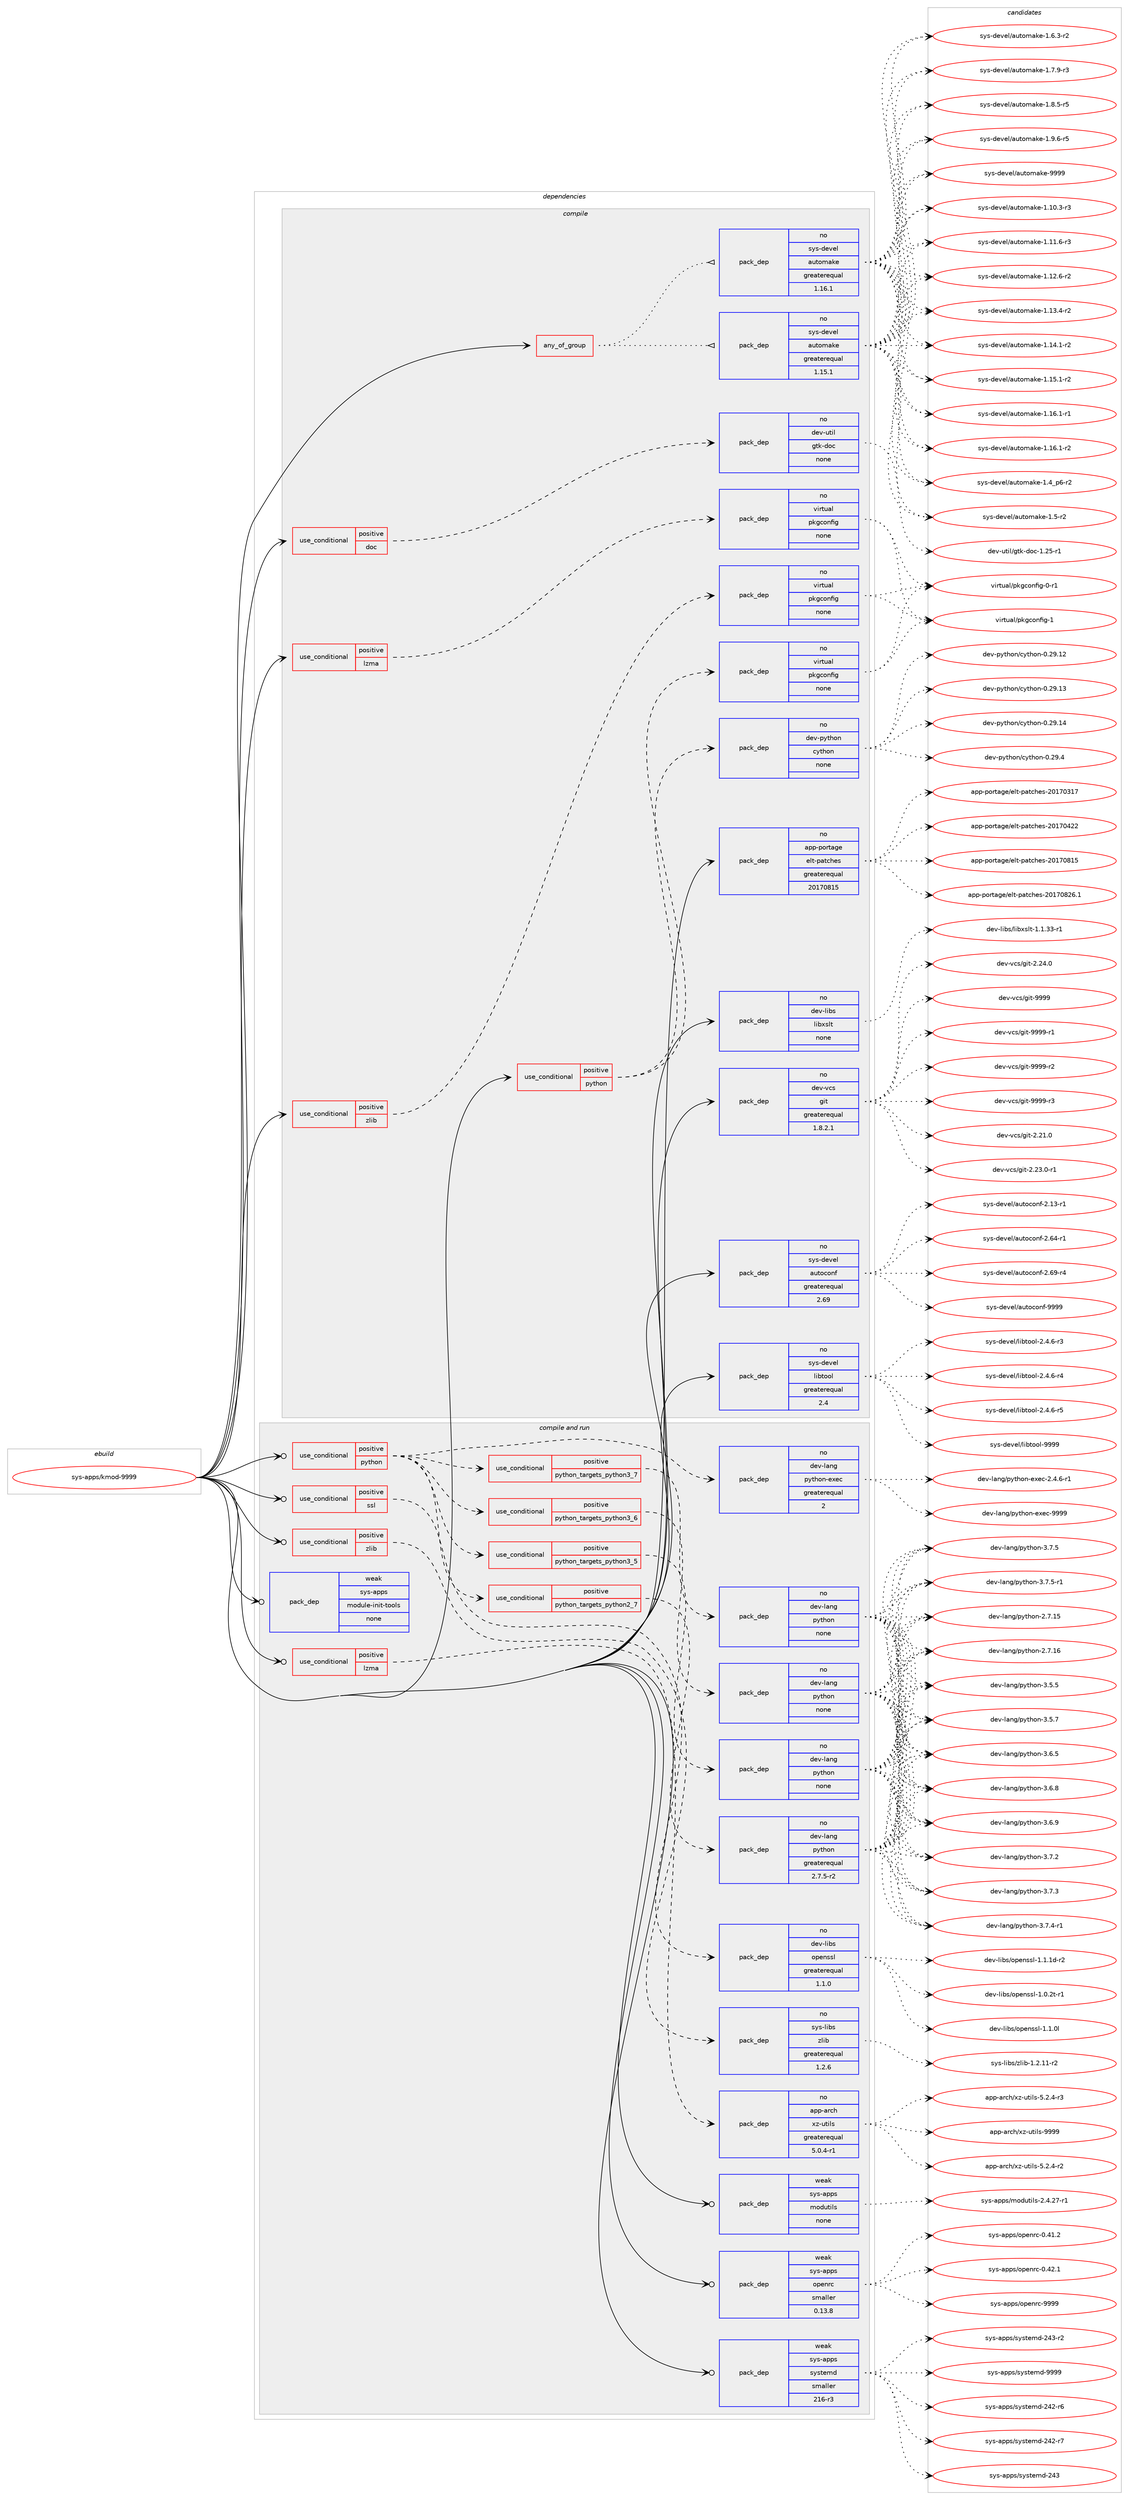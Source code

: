 digraph prolog {

# *************
# Graph options
# *************

newrank=true;
concentrate=true;
compound=true;
graph [rankdir=LR,fontname=Helvetica,fontsize=10,ranksep=1.5];#, ranksep=2.5, nodesep=0.2];
edge  [arrowhead=vee];
node  [fontname=Helvetica,fontsize=10];

# **********
# The ebuild
# **********

subgraph cluster_leftcol {
color=gray;
rank=same;
label=<<i>ebuild</i>>;
id [label="sys-apps/kmod-9999", color=red, width=4, href="../sys-apps/kmod-9999.svg"];
}

# ****************
# The dependencies
# ****************

subgraph cluster_midcol {
color=gray;
label=<<i>dependencies</i>>;
subgraph cluster_compile {
fillcolor="#eeeeee";
style=filled;
label=<<i>compile</i>>;
subgraph any14831 {
dependency875955 [label=<<TABLE BORDER="0" CELLBORDER="1" CELLSPACING="0" CELLPADDING="4"><TR><TD CELLPADDING="10">any_of_group</TD></TR></TABLE>>, shape=none, color=red];subgraph pack649633 {
dependency875956 [label=<<TABLE BORDER="0" CELLBORDER="1" CELLSPACING="0" CELLPADDING="4" WIDTH="220"><TR><TD ROWSPAN="6" CELLPADDING="30">pack_dep</TD></TR><TR><TD WIDTH="110">no</TD></TR><TR><TD>sys-devel</TD></TR><TR><TD>automake</TD></TR><TR><TD>greaterequal</TD></TR><TR><TD>1.16.1</TD></TR></TABLE>>, shape=none, color=blue];
}
dependency875955:e -> dependency875956:w [weight=20,style="dotted",arrowhead="oinv"];
subgraph pack649634 {
dependency875957 [label=<<TABLE BORDER="0" CELLBORDER="1" CELLSPACING="0" CELLPADDING="4" WIDTH="220"><TR><TD ROWSPAN="6" CELLPADDING="30">pack_dep</TD></TR><TR><TD WIDTH="110">no</TD></TR><TR><TD>sys-devel</TD></TR><TR><TD>automake</TD></TR><TR><TD>greaterequal</TD></TR><TR><TD>1.15.1</TD></TR></TABLE>>, shape=none, color=blue];
}
dependency875955:e -> dependency875957:w [weight=20,style="dotted",arrowhead="oinv"];
}
id:e -> dependency875955:w [weight=20,style="solid",arrowhead="vee"];
subgraph cond210968 {
dependency875958 [label=<<TABLE BORDER="0" CELLBORDER="1" CELLSPACING="0" CELLPADDING="4"><TR><TD ROWSPAN="3" CELLPADDING="10">use_conditional</TD></TR><TR><TD>positive</TD></TR><TR><TD>doc</TD></TR></TABLE>>, shape=none, color=red];
subgraph pack649635 {
dependency875959 [label=<<TABLE BORDER="0" CELLBORDER="1" CELLSPACING="0" CELLPADDING="4" WIDTH="220"><TR><TD ROWSPAN="6" CELLPADDING="30">pack_dep</TD></TR><TR><TD WIDTH="110">no</TD></TR><TR><TD>dev-util</TD></TR><TR><TD>gtk-doc</TD></TR><TR><TD>none</TD></TR><TR><TD></TD></TR></TABLE>>, shape=none, color=blue];
}
dependency875958:e -> dependency875959:w [weight=20,style="dashed",arrowhead="vee"];
}
id:e -> dependency875958:w [weight=20,style="solid",arrowhead="vee"];
subgraph cond210969 {
dependency875960 [label=<<TABLE BORDER="0" CELLBORDER="1" CELLSPACING="0" CELLPADDING="4"><TR><TD ROWSPAN="3" CELLPADDING="10">use_conditional</TD></TR><TR><TD>positive</TD></TR><TR><TD>lzma</TD></TR></TABLE>>, shape=none, color=red];
subgraph pack649636 {
dependency875961 [label=<<TABLE BORDER="0" CELLBORDER="1" CELLSPACING="0" CELLPADDING="4" WIDTH="220"><TR><TD ROWSPAN="6" CELLPADDING="30">pack_dep</TD></TR><TR><TD WIDTH="110">no</TD></TR><TR><TD>virtual</TD></TR><TR><TD>pkgconfig</TD></TR><TR><TD>none</TD></TR><TR><TD></TD></TR></TABLE>>, shape=none, color=blue];
}
dependency875960:e -> dependency875961:w [weight=20,style="dashed",arrowhead="vee"];
}
id:e -> dependency875960:w [weight=20,style="solid",arrowhead="vee"];
subgraph cond210970 {
dependency875962 [label=<<TABLE BORDER="0" CELLBORDER="1" CELLSPACING="0" CELLPADDING="4"><TR><TD ROWSPAN="3" CELLPADDING="10">use_conditional</TD></TR><TR><TD>positive</TD></TR><TR><TD>python</TD></TR></TABLE>>, shape=none, color=red];
subgraph pack649637 {
dependency875963 [label=<<TABLE BORDER="0" CELLBORDER="1" CELLSPACING="0" CELLPADDING="4" WIDTH="220"><TR><TD ROWSPAN="6" CELLPADDING="30">pack_dep</TD></TR><TR><TD WIDTH="110">no</TD></TR><TR><TD>dev-python</TD></TR><TR><TD>cython</TD></TR><TR><TD>none</TD></TR><TR><TD></TD></TR></TABLE>>, shape=none, color=blue];
}
dependency875962:e -> dependency875963:w [weight=20,style="dashed",arrowhead="vee"];
subgraph pack649638 {
dependency875964 [label=<<TABLE BORDER="0" CELLBORDER="1" CELLSPACING="0" CELLPADDING="4" WIDTH="220"><TR><TD ROWSPAN="6" CELLPADDING="30">pack_dep</TD></TR><TR><TD WIDTH="110">no</TD></TR><TR><TD>virtual</TD></TR><TR><TD>pkgconfig</TD></TR><TR><TD>none</TD></TR><TR><TD></TD></TR></TABLE>>, shape=none, color=blue];
}
dependency875962:e -> dependency875964:w [weight=20,style="dashed",arrowhead="vee"];
}
id:e -> dependency875962:w [weight=20,style="solid",arrowhead="vee"];
subgraph cond210971 {
dependency875965 [label=<<TABLE BORDER="0" CELLBORDER="1" CELLSPACING="0" CELLPADDING="4"><TR><TD ROWSPAN="3" CELLPADDING="10">use_conditional</TD></TR><TR><TD>positive</TD></TR><TR><TD>zlib</TD></TR></TABLE>>, shape=none, color=red];
subgraph pack649639 {
dependency875966 [label=<<TABLE BORDER="0" CELLBORDER="1" CELLSPACING="0" CELLPADDING="4" WIDTH="220"><TR><TD ROWSPAN="6" CELLPADDING="30">pack_dep</TD></TR><TR><TD WIDTH="110">no</TD></TR><TR><TD>virtual</TD></TR><TR><TD>pkgconfig</TD></TR><TR><TD>none</TD></TR><TR><TD></TD></TR></TABLE>>, shape=none, color=blue];
}
dependency875965:e -> dependency875966:w [weight=20,style="dashed",arrowhead="vee"];
}
id:e -> dependency875965:w [weight=20,style="solid",arrowhead="vee"];
subgraph pack649640 {
dependency875967 [label=<<TABLE BORDER="0" CELLBORDER="1" CELLSPACING="0" CELLPADDING="4" WIDTH="220"><TR><TD ROWSPAN="6" CELLPADDING="30">pack_dep</TD></TR><TR><TD WIDTH="110">no</TD></TR><TR><TD>app-portage</TD></TR><TR><TD>elt-patches</TD></TR><TR><TD>greaterequal</TD></TR><TR><TD>20170815</TD></TR></TABLE>>, shape=none, color=blue];
}
id:e -> dependency875967:w [weight=20,style="solid",arrowhead="vee"];
subgraph pack649641 {
dependency875968 [label=<<TABLE BORDER="0" CELLBORDER="1" CELLSPACING="0" CELLPADDING="4" WIDTH="220"><TR><TD ROWSPAN="6" CELLPADDING="30">pack_dep</TD></TR><TR><TD WIDTH="110">no</TD></TR><TR><TD>dev-libs</TD></TR><TR><TD>libxslt</TD></TR><TR><TD>none</TD></TR><TR><TD></TD></TR></TABLE>>, shape=none, color=blue];
}
id:e -> dependency875968:w [weight=20,style="solid",arrowhead="vee"];
subgraph pack649642 {
dependency875969 [label=<<TABLE BORDER="0" CELLBORDER="1" CELLSPACING="0" CELLPADDING="4" WIDTH="220"><TR><TD ROWSPAN="6" CELLPADDING="30">pack_dep</TD></TR><TR><TD WIDTH="110">no</TD></TR><TR><TD>dev-vcs</TD></TR><TR><TD>git</TD></TR><TR><TD>greaterequal</TD></TR><TR><TD>1.8.2.1</TD></TR></TABLE>>, shape=none, color=blue];
}
id:e -> dependency875969:w [weight=20,style="solid",arrowhead="vee"];
subgraph pack649643 {
dependency875970 [label=<<TABLE BORDER="0" CELLBORDER="1" CELLSPACING="0" CELLPADDING="4" WIDTH="220"><TR><TD ROWSPAN="6" CELLPADDING="30">pack_dep</TD></TR><TR><TD WIDTH="110">no</TD></TR><TR><TD>sys-devel</TD></TR><TR><TD>autoconf</TD></TR><TR><TD>greaterequal</TD></TR><TR><TD>2.69</TD></TR></TABLE>>, shape=none, color=blue];
}
id:e -> dependency875970:w [weight=20,style="solid",arrowhead="vee"];
subgraph pack649644 {
dependency875971 [label=<<TABLE BORDER="0" CELLBORDER="1" CELLSPACING="0" CELLPADDING="4" WIDTH="220"><TR><TD ROWSPAN="6" CELLPADDING="30">pack_dep</TD></TR><TR><TD WIDTH="110">no</TD></TR><TR><TD>sys-devel</TD></TR><TR><TD>libtool</TD></TR><TR><TD>greaterequal</TD></TR><TR><TD>2.4</TD></TR></TABLE>>, shape=none, color=blue];
}
id:e -> dependency875971:w [weight=20,style="solid",arrowhead="vee"];
}
subgraph cluster_compileandrun {
fillcolor="#eeeeee";
style=filled;
label=<<i>compile and run</i>>;
subgraph cond210972 {
dependency875972 [label=<<TABLE BORDER="0" CELLBORDER="1" CELLSPACING="0" CELLPADDING="4"><TR><TD ROWSPAN="3" CELLPADDING="10">use_conditional</TD></TR><TR><TD>positive</TD></TR><TR><TD>lzma</TD></TR></TABLE>>, shape=none, color=red];
subgraph pack649645 {
dependency875973 [label=<<TABLE BORDER="0" CELLBORDER="1" CELLSPACING="0" CELLPADDING="4" WIDTH="220"><TR><TD ROWSPAN="6" CELLPADDING="30">pack_dep</TD></TR><TR><TD WIDTH="110">no</TD></TR><TR><TD>app-arch</TD></TR><TR><TD>xz-utils</TD></TR><TR><TD>greaterequal</TD></TR><TR><TD>5.0.4-r1</TD></TR></TABLE>>, shape=none, color=blue];
}
dependency875972:e -> dependency875973:w [weight=20,style="dashed",arrowhead="vee"];
}
id:e -> dependency875972:w [weight=20,style="solid",arrowhead="odotvee"];
subgraph cond210973 {
dependency875974 [label=<<TABLE BORDER="0" CELLBORDER="1" CELLSPACING="0" CELLPADDING="4"><TR><TD ROWSPAN="3" CELLPADDING="10">use_conditional</TD></TR><TR><TD>positive</TD></TR><TR><TD>python</TD></TR></TABLE>>, shape=none, color=red];
subgraph cond210974 {
dependency875975 [label=<<TABLE BORDER="0" CELLBORDER="1" CELLSPACING="0" CELLPADDING="4"><TR><TD ROWSPAN="3" CELLPADDING="10">use_conditional</TD></TR><TR><TD>positive</TD></TR><TR><TD>python_targets_python2_7</TD></TR></TABLE>>, shape=none, color=red];
subgraph pack649646 {
dependency875976 [label=<<TABLE BORDER="0" CELLBORDER="1" CELLSPACING="0" CELLPADDING="4" WIDTH="220"><TR><TD ROWSPAN="6" CELLPADDING="30">pack_dep</TD></TR><TR><TD WIDTH="110">no</TD></TR><TR><TD>dev-lang</TD></TR><TR><TD>python</TD></TR><TR><TD>greaterequal</TD></TR><TR><TD>2.7.5-r2</TD></TR></TABLE>>, shape=none, color=blue];
}
dependency875975:e -> dependency875976:w [weight=20,style="dashed",arrowhead="vee"];
}
dependency875974:e -> dependency875975:w [weight=20,style="dashed",arrowhead="vee"];
subgraph cond210975 {
dependency875977 [label=<<TABLE BORDER="0" CELLBORDER="1" CELLSPACING="0" CELLPADDING="4"><TR><TD ROWSPAN="3" CELLPADDING="10">use_conditional</TD></TR><TR><TD>positive</TD></TR><TR><TD>python_targets_python3_5</TD></TR></TABLE>>, shape=none, color=red];
subgraph pack649647 {
dependency875978 [label=<<TABLE BORDER="0" CELLBORDER="1" CELLSPACING="0" CELLPADDING="4" WIDTH="220"><TR><TD ROWSPAN="6" CELLPADDING="30">pack_dep</TD></TR><TR><TD WIDTH="110">no</TD></TR><TR><TD>dev-lang</TD></TR><TR><TD>python</TD></TR><TR><TD>none</TD></TR><TR><TD></TD></TR></TABLE>>, shape=none, color=blue];
}
dependency875977:e -> dependency875978:w [weight=20,style="dashed",arrowhead="vee"];
}
dependency875974:e -> dependency875977:w [weight=20,style="dashed",arrowhead="vee"];
subgraph cond210976 {
dependency875979 [label=<<TABLE BORDER="0" CELLBORDER="1" CELLSPACING="0" CELLPADDING="4"><TR><TD ROWSPAN="3" CELLPADDING="10">use_conditional</TD></TR><TR><TD>positive</TD></TR><TR><TD>python_targets_python3_6</TD></TR></TABLE>>, shape=none, color=red];
subgraph pack649648 {
dependency875980 [label=<<TABLE BORDER="0" CELLBORDER="1" CELLSPACING="0" CELLPADDING="4" WIDTH="220"><TR><TD ROWSPAN="6" CELLPADDING="30">pack_dep</TD></TR><TR><TD WIDTH="110">no</TD></TR><TR><TD>dev-lang</TD></TR><TR><TD>python</TD></TR><TR><TD>none</TD></TR><TR><TD></TD></TR></TABLE>>, shape=none, color=blue];
}
dependency875979:e -> dependency875980:w [weight=20,style="dashed",arrowhead="vee"];
}
dependency875974:e -> dependency875979:w [weight=20,style="dashed",arrowhead="vee"];
subgraph cond210977 {
dependency875981 [label=<<TABLE BORDER="0" CELLBORDER="1" CELLSPACING="0" CELLPADDING="4"><TR><TD ROWSPAN="3" CELLPADDING="10">use_conditional</TD></TR><TR><TD>positive</TD></TR><TR><TD>python_targets_python3_7</TD></TR></TABLE>>, shape=none, color=red];
subgraph pack649649 {
dependency875982 [label=<<TABLE BORDER="0" CELLBORDER="1" CELLSPACING="0" CELLPADDING="4" WIDTH="220"><TR><TD ROWSPAN="6" CELLPADDING="30">pack_dep</TD></TR><TR><TD WIDTH="110">no</TD></TR><TR><TD>dev-lang</TD></TR><TR><TD>python</TD></TR><TR><TD>none</TD></TR><TR><TD></TD></TR></TABLE>>, shape=none, color=blue];
}
dependency875981:e -> dependency875982:w [weight=20,style="dashed",arrowhead="vee"];
}
dependency875974:e -> dependency875981:w [weight=20,style="dashed",arrowhead="vee"];
subgraph pack649650 {
dependency875983 [label=<<TABLE BORDER="0" CELLBORDER="1" CELLSPACING="0" CELLPADDING="4" WIDTH="220"><TR><TD ROWSPAN="6" CELLPADDING="30">pack_dep</TD></TR><TR><TD WIDTH="110">no</TD></TR><TR><TD>dev-lang</TD></TR><TR><TD>python-exec</TD></TR><TR><TD>greaterequal</TD></TR><TR><TD>2</TD></TR></TABLE>>, shape=none, color=blue];
}
dependency875974:e -> dependency875983:w [weight=20,style="dashed",arrowhead="vee"];
}
id:e -> dependency875974:w [weight=20,style="solid",arrowhead="odotvee"];
subgraph cond210978 {
dependency875984 [label=<<TABLE BORDER="0" CELLBORDER="1" CELLSPACING="0" CELLPADDING="4"><TR><TD ROWSPAN="3" CELLPADDING="10">use_conditional</TD></TR><TR><TD>positive</TD></TR><TR><TD>ssl</TD></TR></TABLE>>, shape=none, color=red];
subgraph pack649651 {
dependency875985 [label=<<TABLE BORDER="0" CELLBORDER="1" CELLSPACING="0" CELLPADDING="4" WIDTH="220"><TR><TD ROWSPAN="6" CELLPADDING="30">pack_dep</TD></TR><TR><TD WIDTH="110">no</TD></TR><TR><TD>dev-libs</TD></TR><TR><TD>openssl</TD></TR><TR><TD>greaterequal</TD></TR><TR><TD>1.1.0</TD></TR></TABLE>>, shape=none, color=blue];
}
dependency875984:e -> dependency875985:w [weight=20,style="dashed",arrowhead="vee"];
}
id:e -> dependency875984:w [weight=20,style="solid",arrowhead="odotvee"];
subgraph cond210979 {
dependency875986 [label=<<TABLE BORDER="0" CELLBORDER="1" CELLSPACING="0" CELLPADDING="4"><TR><TD ROWSPAN="3" CELLPADDING="10">use_conditional</TD></TR><TR><TD>positive</TD></TR><TR><TD>zlib</TD></TR></TABLE>>, shape=none, color=red];
subgraph pack649652 {
dependency875987 [label=<<TABLE BORDER="0" CELLBORDER="1" CELLSPACING="0" CELLPADDING="4" WIDTH="220"><TR><TD ROWSPAN="6" CELLPADDING="30">pack_dep</TD></TR><TR><TD WIDTH="110">no</TD></TR><TR><TD>sys-libs</TD></TR><TR><TD>zlib</TD></TR><TR><TD>greaterequal</TD></TR><TR><TD>1.2.6</TD></TR></TABLE>>, shape=none, color=blue];
}
dependency875986:e -> dependency875987:w [weight=20,style="dashed",arrowhead="vee"];
}
id:e -> dependency875986:w [weight=20,style="solid",arrowhead="odotvee"];
subgraph pack649653 {
dependency875988 [label=<<TABLE BORDER="0" CELLBORDER="1" CELLSPACING="0" CELLPADDING="4" WIDTH="220"><TR><TD ROWSPAN="6" CELLPADDING="30">pack_dep</TD></TR><TR><TD WIDTH="110">weak</TD></TR><TR><TD>sys-apps</TD></TR><TR><TD>module-init-tools</TD></TR><TR><TD>none</TD></TR><TR><TD></TD></TR></TABLE>>, shape=none, color=blue];
}
id:e -> dependency875988:w [weight=20,style="solid",arrowhead="odotvee"];
subgraph pack649654 {
dependency875989 [label=<<TABLE BORDER="0" CELLBORDER="1" CELLSPACING="0" CELLPADDING="4" WIDTH="220"><TR><TD ROWSPAN="6" CELLPADDING="30">pack_dep</TD></TR><TR><TD WIDTH="110">weak</TD></TR><TR><TD>sys-apps</TD></TR><TR><TD>modutils</TD></TR><TR><TD>none</TD></TR><TR><TD></TD></TR></TABLE>>, shape=none, color=blue];
}
id:e -> dependency875989:w [weight=20,style="solid",arrowhead="odotvee"];
subgraph pack649655 {
dependency875990 [label=<<TABLE BORDER="0" CELLBORDER="1" CELLSPACING="0" CELLPADDING="4" WIDTH="220"><TR><TD ROWSPAN="6" CELLPADDING="30">pack_dep</TD></TR><TR><TD WIDTH="110">weak</TD></TR><TR><TD>sys-apps</TD></TR><TR><TD>openrc</TD></TR><TR><TD>smaller</TD></TR><TR><TD>0.13.8</TD></TR></TABLE>>, shape=none, color=blue];
}
id:e -> dependency875990:w [weight=20,style="solid",arrowhead="odotvee"];
subgraph pack649656 {
dependency875991 [label=<<TABLE BORDER="0" CELLBORDER="1" CELLSPACING="0" CELLPADDING="4" WIDTH="220"><TR><TD ROWSPAN="6" CELLPADDING="30">pack_dep</TD></TR><TR><TD WIDTH="110">weak</TD></TR><TR><TD>sys-apps</TD></TR><TR><TD>systemd</TD></TR><TR><TD>smaller</TD></TR><TR><TD>216-r3</TD></TR></TABLE>>, shape=none, color=blue];
}
id:e -> dependency875991:w [weight=20,style="solid",arrowhead="odotvee"];
}
subgraph cluster_run {
fillcolor="#eeeeee";
style=filled;
label=<<i>run</i>>;
}
}

# **************
# The candidates
# **************

subgraph cluster_choices {
rank=same;
color=gray;
label=<<i>candidates</i>>;

subgraph choice649633 {
color=black;
nodesep=1;
choice11512111545100101118101108479711711611110997107101454946494846514511451 [label="sys-devel/automake-1.10.3-r3", color=red, width=4,href="../sys-devel/automake-1.10.3-r3.svg"];
choice11512111545100101118101108479711711611110997107101454946494946544511451 [label="sys-devel/automake-1.11.6-r3", color=red, width=4,href="../sys-devel/automake-1.11.6-r3.svg"];
choice11512111545100101118101108479711711611110997107101454946495046544511450 [label="sys-devel/automake-1.12.6-r2", color=red, width=4,href="../sys-devel/automake-1.12.6-r2.svg"];
choice11512111545100101118101108479711711611110997107101454946495146524511450 [label="sys-devel/automake-1.13.4-r2", color=red, width=4,href="../sys-devel/automake-1.13.4-r2.svg"];
choice11512111545100101118101108479711711611110997107101454946495246494511450 [label="sys-devel/automake-1.14.1-r2", color=red, width=4,href="../sys-devel/automake-1.14.1-r2.svg"];
choice11512111545100101118101108479711711611110997107101454946495346494511450 [label="sys-devel/automake-1.15.1-r2", color=red, width=4,href="../sys-devel/automake-1.15.1-r2.svg"];
choice11512111545100101118101108479711711611110997107101454946495446494511449 [label="sys-devel/automake-1.16.1-r1", color=red, width=4,href="../sys-devel/automake-1.16.1-r1.svg"];
choice11512111545100101118101108479711711611110997107101454946495446494511450 [label="sys-devel/automake-1.16.1-r2", color=red, width=4,href="../sys-devel/automake-1.16.1-r2.svg"];
choice115121115451001011181011084797117116111109971071014549465295112544511450 [label="sys-devel/automake-1.4_p6-r2", color=red, width=4,href="../sys-devel/automake-1.4_p6-r2.svg"];
choice11512111545100101118101108479711711611110997107101454946534511450 [label="sys-devel/automake-1.5-r2", color=red, width=4,href="../sys-devel/automake-1.5-r2.svg"];
choice115121115451001011181011084797117116111109971071014549465446514511450 [label="sys-devel/automake-1.6.3-r2", color=red, width=4,href="../sys-devel/automake-1.6.3-r2.svg"];
choice115121115451001011181011084797117116111109971071014549465546574511451 [label="sys-devel/automake-1.7.9-r3", color=red, width=4,href="../sys-devel/automake-1.7.9-r3.svg"];
choice115121115451001011181011084797117116111109971071014549465646534511453 [label="sys-devel/automake-1.8.5-r5", color=red, width=4,href="../sys-devel/automake-1.8.5-r5.svg"];
choice115121115451001011181011084797117116111109971071014549465746544511453 [label="sys-devel/automake-1.9.6-r5", color=red, width=4,href="../sys-devel/automake-1.9.6-r5.svg"];
choice115121115451001011181011084797117116111109971071014557575757 [label="sys-devel/automake-9999", color=red, width=4,href="../sys-devel/automake-9999.svg"];
dependency875956:e -> choice11512111545100101118101108479711711611110997107101454946494846514511451:w [style=dotted,weight="100"];
dependency875956:e -> choice11512111545100101118101108479711711611110997107101454946494946544511451:w [style=dotted,weight="100"];
dependency875956:e -> choice11512111545100101118101108479711711611110997107101454946495046544511450:w [style=dotted,weight="100"];
dependency875956:e -> choice11512111545100101118101108479711711611110997107101454946495146524511450:w [style=dotted,weight="100"];
dependency875956:e -> choice11512111545100101118101108479711711611110997107101454946495246494511450:w [style=dotted,weight="100"];
dependency875956:e -> choice11512111545100101118101108479711711611110997107101454946495346494511450:w [style=dotted,weight="100"];
dependency875956:e -> choice11512111545100101118101108479711711611110997107101454946495446494511449:w [style=dotted,weight="100"];
dependency875956:e -> choice11512111545100101118101108479711711611110997107101454946495446494511450:w [style=dotted,weight="100"];
dependency875956:e -> choice115121115451001011181011084797117116111109971071014549465295112544511450:w [style=dotted,weight="100"];
dependency875956:e -> choice11512111545100101118101108479711711611110997107101454946534511450:w [style=dotted,weight="100"];
dependency875956:e -> choice115121115451001011181011084797117116111109971071014549465446514511450:w [style=dotted,weight="100"];
dependency875956:e -> choice115121115451001011181011084797117116111109971071014549465546574511451:w [style=dotted,weight="100"];
dependency875956:e -> choice115121115451001011181011084797117116111109971071014549465646534511453:w [style=dotted,weight="100"];
dependency875956:e -> choice115121115451001011181011084797117116111109971071014549465746544511453:w [style=dotted,weight="100"];
dependency875956:e -> choice115121115451001011181011084797117116111109971071014557575757:w [style=dotted,weight="100"];
}
subgraph choice649634 {
color=black;
nodesep=1;
choice11512111545100101118101108479711711611110997107101454946494846514511451 [label="sys-devel/automake-1.10.3-r3", color=red, width=4,href="../sys-devel/automake-1.10.3-r3.svg"];
choice11512111545100101118101108479711711611110997107101454946494946544511451 [label="sys-devel/automake-1.11.6-r3", color=red, width=4,href="../sys-devel/automake-1.11.6-r3.svg"];
choice11512111545100101118101108479711711611110997107101454946495046544511450 [label="sys-devel/automake-1.12.6-r2", color=red, width=4,href="../sys-devel/automake-1.12.6-r2.svg"];
choice11512111545100101118101108479711711611110997107101454946495146524511450 [label="sys-devel/automake-1.13.4-r2", color=red, width=4,href="../sys-devel/automake-1.13.4-r2.svg"];
choice11512111545100101118101108479711711611110997107101454946495246494511450 [label="sys-devel/automake-1.14.1-r2", color=red, width=4,href="../sys-devel/automake-1.14.1-r2.svg"];
choice11512111545100101118101108479711711611110997107101454946495346494511450 [label="sys-devel/automake-1.15.1-r2", color=red, width=4,href="../sys-devel/automake-1.15.1-r2.svg"];
choice11512111545100101118101108479711711611110997107101454946495446494511449 [label="sys-devel/automake-1.16.1-r1", color=red, width=4,href="../sys-devel/automake-1.16.1-r1.svg"];
choice11512111545100101118101108479711711611110997107101454946495446494511450 [label="sys-devel/automake-1.16.1-r2", color=red, width=4,href="../sys-devel/automake-1.16.1-r2.svg"];
choice115121115451001011181011084797117116111109971071014549465295112544511450 [label="sys-devel/automake-1.4_p6-r2", color=red, width=4,href="../sys-devel/automake-1.4_p6-r2.svg"];
choice11512111545100101118101108479711711611110997107101454946534511450 [label="sys-devel/automake-1.5-r2", color=red, width=4,href="../sys-devel/automake-1.5-r2.svg"];
choice115121115451001011181011084797117116111109971071014549465446514511450 [label="sys-devel/automake-1.6.3-r2", color=red, width=4,href="../sys-devel/automake-1.6.3-r2.svg"];
choice115121115451001011181011084797117116111109971071014549465546574511451 [label="sys-devel/automake-1.7.9-r3", color=red, width=4,href="../sys-devel/automake-1.7.9-r3.svg"];
choice115121115451001011181011084797117116111109971071014549465646534511453 [label="sys-devel/automake-1.8.5-r5", color=red, width=4,href="../sys-devel/automake-1.8.5-r5.svg"];
choice115121115451001011181011084797117116111109971071014549465746544511453 [label="sys-devel/automake-1.9.6-r5", color=red, width=4,href="../sys-devel/automake-1.9.6-r5.svg"];
choice115121115451001011181011084797117116111109971071014557575757 [label="sys-devel/automake-9999", color=red, width=4,href="../sys-devel/automake-9999.svg"];
dependency875957:e -> choice11512111545100101118101108479711711611110997107101454946494846514511451:w [style=dotted,weight="100"];
dependency875957:e -> choice11512111545100101118101108479711711611110997107101454946494946544511451:w [style=dotted,weight="100"];
dependency875957:e -> choice11512111545100101118101108479711711611110997107101454946495046544511450:w [style=dotted,weight="100"];
dependency875957:e -> choice11512111545100101118101108479711711611110997107101454946495146524511450:w [style=dotted,weight="100"];
dependency875957:e -> choice11512111545100101118101108479711711611110997107101454946495246494511450:w [style=dotted,weight="100"];
dependency875957:e -> choice11512111545100101118101108479711711611110997107101454946495346494511450:w [style=dotted,weight="100"];
dependency875957:e -> choice11512111545100101118101108479711711611110997107101454946495446494511449:w [style=dotted,weight="100"];
dependency875957:e -> choice11512111545100101118101108479711711611110997107101454946495446494511450:w [style=dotted,weight="100"];
dependency875957:e -> choice115121115451001011181011084797117116111109971071014549465295112544511450:w [style=dotted,weight="100"];
dependency875957:e -> choice11512111545100101118101108479711711611110997107101454946534511450:w [style=dotted,weight="100"];
dependency875957:e -> choice115121115451001011181011084797117116111109971071014549465446514511450:w [style=dotted,weight="100"];
dependency875957:e -> choice115121115451001011181011084797117116111109971071014549465546574511451:w [style=dotted,weight="100"];
dependency875957:e -> choice115121115451001011181011084797117116111109971071014549465646534511453:w [style=dotted,weight="100"];
dependency875957:e -> choice115121115451001011181011084797117116111109971071014549465746544511453:w [style=dotted,weight="100"];
dependency875957:e -> choice115121115451001011181011084797117116111109971071014557575757:w [style=dotted,weight="100"];
}
subgraph choice649635 {
color=black;
nodesep=1;
choice1001011184511711610510847103116107451001119945494650534511449 [label="dev-util/gtk-doc-1.25-r1", color=red, width=4,href="../dev-util/gtk-doc-1.25-r1.svg"];
dependency875959:e -> choice1001011184511711610510847103116107451001119945494650534511449:w [style=dotted,weight="100"];
}
subgraph choice649636 {
color=black;
nodesep=1;
choice11810511411611797108471121071039911111010210510345484511449 [label="virtual/pkgconfig-0-r1", color=red, width=4,href="../virtual/pkgconfig-0-r1.svg"];
choice1181051141161179710847112107103991111101021051034549 [label="virtual/pkgconfig-1", color=red, width=4,href="../virtual/pkgconfig-1.svg"];
dependency875961:e -> choice11810511411611797108471121071039911111010210510345484511449:w [style=dotted,weight="100"];
dependency875961:e -> choice1181051141161179710847112107103991111101021051034549:w [style=dotted,weight="100"];
}
subgraph choice649637 {
color=black;
nodesep=1;
choice1001011184511212111610411111047991211161041111104548465057464950 [label="dev-python/cython-0.29.12", color=red, width=4,href="../dev-python/cython-0.29.12.svg"];
choice1001011184511212111610411111047991211161041111104548465057464951 [label="dev-python/cython-0.29.13", color=red, width=4,href="../dev-python/cython-0.29.13.svg"];
choice1001011184511212111610411111047991211161041111104548465057464952 [label="dev-python/cython-0.29.14", color=red, width=4,href="../dev-python/cython-0.29.14.svg"];
choice10010111845112121116104111110479912111610411111045484650574652 [label="dev-python/cython-0.29.4", color=red, width=4,href="../dev-python/cython-0.29.4.svg"];
dependency875963:e -> choice1001011184511212111610411111047991211161041111104548465057464950:w [style=dotted,weight="100"];
dependency875963:e -> choice1001011184511212111610411111047991211161041111104548465057464951:w [style=dotted,weight="100"];
dependency875963:e -> choice1001011184511212111610411111047991211161041111104548465057464952:w [style=dotted,weight="100"];
dependency875963:e -> choice10010111845112121116104111110479912111610411111045484650574652:w [style=dotted,weight="100"];
}
subgraph choice649638 {
color=black;
nodesep=1;
choice11810511411611797108471121071039911111010210510345484511449 [label="virtual/pkgconfig-0-r1", color=red, width=4,href="../virtual/pkgconfig-0-r1.svg"];
choice1181051141161179710847112107103991111101021051034549 [label="virtual/pkgconfig-1", color=red, width=4,href="../virtual/pkgconfig-1.svg"];
dependency875964:e -> choice11810511411611797108471121071039911111010210510345484511449:w [style=dotted,weight="100"];
dependency875964:e -> choice1181051141161179710847112107103991111101021051034549:w [style=dotted,weight="100"];
}
subgraph choice649639 {
color=black;
nodesep=1;
choice11810511411611797108471121071039911111010210510345484511449 [label="virtual/pkgconfig-0-r1", color=red, width=4,href="../virtual/pkgconfig-0-r1.svg"];
choice1181051141161179710847112107103991111101021051034549 [label="virtual/pkgconfig-1", color=red, width=4,href="../virtual/pkgconfig-1.svg"];
dependency875966:e -> choice11810511411611797108471121071039911111010210510345484511449:w [style=dotted,weight="100"];
dependency875966:e -> choice1181051141161179710847112107103991111101021051034549:w [style=dotted,weight="100"];
}
subgraph choice649640 {
color=black;
nodesep=1;
choice97112112451121111141169710310147101108116451129711699104101115455048495548514955 [label="app-portage/elt-patches-20170317", color=red, width=4,href="../app-portage/elt-patches-20170317.svg"];
choice97112112451121111141169710310147101108116451129711699104101115455048495548525050 [label="app-portage/elt-patches-20170422", color=red, width=4,href="../app-portage/elt-patches-20170422.svg"];
choice97112112451121111141169710310147101108116451129711699104101115455048495548564953 [label="app-portage/elt-patches-20170815", color=red, width=4,href="../app-portage/elt-patches-20170815.svg"];
choice971121124511211111411697103101471011081164511297116991041011154550484955485650544649 [label="app-portage/elt-patches-20170826.1", color=red, width=4,href="../app-portage/elt-patches-20170826.1.svg"];
dependency875967:e -> choice97112112451121111141169710310147101108116451129711699104101115455048495548514955:w [style=dotted,weight="100"];
dependency875967:e -> choice97112112451121111141169710310147101108116451129711699104101115455048495548525050:w [style=dotted,weight="100"];
dependency875967:e -> choice97112112451121111141169710310147101108116451129711699104101115455048495548564953:w [style=dotted,weight="100"];
dependency875967:e -> choice971121124511211111411697103101471011081164511297116991041011154550484955485650544649:w [style=dotted,weight="100"];
}
subgraph choice649641 {
color=black;
nodesep=1;
choice10010111845108105981154710810598120115108116454946494651514511449 [label="dev-libs/libxslt-1.1.33-r1", color=red, width=4,href="../dev-libs/libxslt-1.1.33-r1.svg"];
dependency875968:e -> choice10010111845108105981154710810598120115108116454946494651514511449:w [style=dotted,weight="100"];
}
subgraph choice649642 {
color=black;
nodesep=1;
choice10010111845118991154710310511645504650494648 [label="dev-vcs/git-2.21.0", color=red, width=4,href="../dev-vcs/git-2.21.0.svg"];
choice100101118451189911547103105116455046505146484511449 [label="dev-vcs/git-2.23.0-r1", color=red, width=4,href="../dev-vcs/git-2.23.0-r1.svg"];
choice10010111845118991154710310511645504650524648 [label="dev-vcs/git-2.24.0", color=red, width=4,href="../dev-vcs/git-2.24.0.svg"];
choice1001011184511899115471031051164557575757 [label="dev-vcs/git-9999", color=red, width=4,href="../dev-vcs/git-9999.svg"];
choice10010111845118991154710310511645575757574511449 [label="dev-vcs/git-9999-r1", color=red, width=4,href="../dev-vcs/git-9999-r1.svg"];
choice10010111845118991154710310511645575757574511450 [label="dev-vcs/git-9999-r2", color=red, width=4,href="../dev-vcs/git-9999-r2.svg"];
choice10010111845118991154710310511645575757574511451 [label="dev-vcs/git-9999-r3", color=red, width=4,href="../dev-vcs/git-9999-r3.svg"];
dependency875969:e -> choice10010111845118991154710310511645504650494648:w [style=dotted,weight="100"];
dependency875969:e -> choice100101118451189911547103105116455046505146484511449:w [style=dotted,weight="100"];
dependency875969:e -> choice10010111845118991154710310511645504650524648:w [style=dotted,weight="100"];
dependency875969:e -> choice1001011184511899115471031051164557575757:w [style=dotted,weight="100"];
dependency875969:e -> choice10010111845118991154710310511645575757574511449:w [style=dotted,weight="100"];
dependency875969:e -> choice10010111845118991154710310511645575757574511450:w [style=dotted,weight="100"];
dependency875969:e -> choice10010111845118991154710310511645575757574511451:w [style=dotted,weight="100"];
}
subgraph choice649643 {
color=black;
nodesep=1;
choice1151211154510010111810110847971171161119911111010245504649514511449 [label="sys-devel/autoconf-2.13-r1", color=red, width=4,href="../sys-devel/autoconf-2.13-r1.svg"];
choice1151211154510010111810110847971171161119911111010245504654524511449 [label="sys-devel/autoconf-2.64-r1", color=red, width=4,href="../sys-devel/autoconf-2.64-r1.svg"];
choice1151211154510010111810110847971171161119911111010245504654574511452 [label="sys-devel/autoconf-2.69-r4", color=red, width=4,href="../sys-devel/autoconf-2.69-r4.svg"];
choice115121115451001011181011084797117116111991111101024557575757 [label="sys-devel/autoconf-9999", color=red, width=4,href="../sys-devel/autoconf-9999.svg"];
dependency875970:e -> choice1151211154510010111810110847971171161119911111010245504649514511449:w [style=dotted,weight="100"];
dependency875970:e -> choice1151211154510010111810110847971171161119911111010245504654524511449:w [style=dotted,weight="100"];
dependency875970:e -> choice1151211154510010111810110847971171161119911111010245504654574511452:w [style=dotted,weight="100"];
dependency875970:e -> choice115121115451001011181011084797117116111991111101024557575757:w [style=dotted,weight="100"];
}
subgraph choice649644 {
color=black;
nodesep=1;
choice1151211154510010111810110847108105981161111111084550465246544511451 [label="sys-devel/libtool-2.4.6-r3", color=red, width=4,href="../sys-devel/libtool-2.4.6-r3.svg"];
choice1151211154510010111810110847108105981161111111084550465246544511452 [label="sys-devel/libtool-2.4.6-r4", color=red, width=4,href="../sys-devel/libtool-2.4.6-r4.svg"];
choice1151211154510010111810110847108105981161111111084550465246544511453 [label="sys-devel/libtool-2.4.6-r5", color=red, width=4,href="../sys-devel/libtool-2.4.6-r5.svg"];
choice1151211154510010111810110847108105981161111111084557575757 [label="sys-devel/libtool-9999", color=red, width=4,href="../sys-devel/libtool-9999.svg"];
dependency875971:e -> choice1151211154510010111810110847108105981161111111084550465246544511451:w [style=dotted,weight="100"];
dependency875971:e -> choice1151211154510010111810110847108105981161111111084550465246544511452:w [style=dotted,weight="100"];
dependency875971:e -> choice1151211154510010111810110847108105981161111111084550465246544511453:w [style=dotted,weight="100"];
dependency875971:e -> choice1151211154510010111810110847108105981161111111084557575757:w [style=dotted,weight="100"];
}
subgraph choice649645 {
color=black;
nodesep=1;
choice9711211245971149910447120122451171161051081154553465046524511450 [label="app-arch/xz-utils-5.2.4-r2", color=red, width=4,href="../app-arch/xz-utils-5.2.4-r2.svg"];
choice9711211245971149910447120122451171161051081154553465046524511451 [label="app-arch/xz-utils-5.2.4-r3", color=red, width=4,href="../app-arch/xz-utils-5.2.4-r3.svg"];
choice9711211245971149910447120122451171161051081154557575757 [label="app-arch/xz-utils-9999", color=red, width=4,href="../app-arch/xz-utils-9999.svg"];
dependency875973:e -> choice9711211245971149910447120122451171161051081154553465046524511450:w [style=dotted,weight="100"];
dependency875973:e -> choice9711211245971149910447120122451171161051081154553465046524511451:w [style=dotted,weight="100"];
dependency875973:e -> choice9711211245971149910447120122451171161051081154557575757:w [style=dotted,weight="100"];
}
subgraph choice649646 {
color=black;
nodesep=1;
choice10010111845108971101034711212111610411111045504655464953 [label="dev-lang/python-2.7.15", color=red, width=4,href="../dev-lang/python-2.7.15.svg"];
choice10010111845108971101034711212111610411111045504655464954 [label="dev-lang/python-2.7.16", color=red, width=4,href="../dev-lang/python-2.7.16.svg"];
choice100101118451089711010347112121116104111110455146534653 [label="dev-lang/python-3.5.5", color=red, width=4,href="../dev-lang/python-3.5.5.svg"];
choice100101118451089711010347112121116104111110455146534655 [label="dev-lang/python-3.5.7", color=red, width=4,href="../dev-lang/python-3.5.7.svg"];
choice100101118451089711010347112121116104111110455146544653 [label="dev-lang/python-3.6.5", color=red, width=4,href="../dev-lang/python-3.6.5.svg"];
choice100101118451089711010347112121116104111110455146544656 [label="dev-lang/python-3.6.8", color=red, width=4,href="../dev-lang/python-3.6.8.svg"];
choice100101118451089711010347112121116104111110455146544657 [label="dev-lang/python-3.6.9", color=red, width=4,href="../dev-lang/python-3.6.9.svg"];
choice100101118451089711010347112121116104111110455146554650 [label="dev-lang/python-3.7.2", color=red, width=4,href="../dev-lang/python-3.7.2.svg"];
choice100101118451089711010347112121116104111110455146554651 [label="dev-lang/python-3.7.3", color=red, width=4,href="../dev-lang/python-3.7.3.svg"];
choice1001011184510897110103471121211161041111104551465546524511449 [label="dev-lang/python-3.7.4-r1", color=red, width=4,href="../dev-lang/python-3.7.4-r1.svg"];
choice100101118451089711010347112121116104111110455146554653 [label="dev-lang/python-3.7.5", color=red, width=4,href="../dev-lang/python-3.7.5.svg"];
choice1001011184510897110103471121211161041111104551465546534511449 [label="dev-lang/python-3.7.5-r1", color=red, width=4,href="../dev-lang/python-3.7.5-r1.svg"];
dependency875976:e -> choice10010111845108971101034711212111610411111045504655464953:w [style=dotted,weight="100"];
dependency875976:e -> choice10010111845108971101034711212111610411111045504655464954:w [style=dotted,weight="100"];
dependency875976:e -> choice100101118451089711010347112121116104111110455146534653:w [style=dotted,weight="100"];
dependency875976:e -> choice100101118451089711010347112121116104111110455146534655:w [style=dotted,weight="100"];
dependency875976:e -> choice100101118451089711010347112121116104111110455146544653:w [style=dotted,weight="100"];
dependency875976:e -> choice100101118451089711010347112121116104111110455146544656:w [style=dotted,weight="100"];
dependency875976:e -> choice100101118451089711010347112121116104111110455146544657:w [style=dotted,weight="100"];
dependency875976:e -> choice100101118451089711010347112121116104111110455146554650:w [style=dotted,weight="100"];
dependency875976:e -> choice100101118451089711010347112121116104111110455146554651:w [style=dotted,weight="100"];
dependency875976:e -> choice1001011184510897110103471121211161041111104551465546524511449:w [style=dotted,weight="100"];
dependency875976:e -> choice100101118451089711010347112121116104111110455146554653:w [style=dotted,weight="100"];
dependency875976:e -> choice1001011184510897110103471121211161041111104551465546534511449:w [style=dotted,weight="100"];
}
subgraph choice649647 {
color=black;
nodesep=1;
choice10010111845108971101034711212111610411111045504655464953 [label="dev-lang/python-2.7.15", color=red, width=4,href="../dev-lang/python-2.7.15.svg"];
choice10010111845108971101034711212111610411111045504655464954 [label="dev-lang/python-2.7.16", color=red, width=4,href="../dev-lang/python-2.7.16.svg"];
choice100101118451089711010347112121116104111110455146534653 [label="dev-lang/python-3.5.5", color=red, width=4,href="../dev-lang/python-3.5.5.svg"];
choice100101118451089711010347112121116104111110455146534655 [label="dev-lang/python-3.5.7", color=red, width=4,href="../dev-lang/python-3.5.7.svg"];
choice100101118451089711010347112121116104111110455146544653 [label="dev-lang/python-3.6.5", color=red, width=4,href="../dev-lang/python-3.6.5.svg"];
choice100101118451089711010347112121116104111110455146544656 [label="dev-lang/python-3.6.8", color=red, width=4,href="../dev-lang/python-3.6.8.svg"];
choice100101118451089711010347112121116104111110455146544657 [label="dev-lang/python-3.6.9", color=red, width=4,href="../dev-lang/python-3.6.9.svg"];
choice100101118451089711010347112121116104111110455146554650 [label="dev-lang/python-3.7.2", color=red, width=4,href="../dev-lang/python-3.7.2.svg"];
choice100101118451089711010347112121116104111110455146554651 [label="dev-lang/python-3.7.3", color=red, width=4,href="../dev-lang/python-3.7.3.svg"];
choice1001011184510897110103471121211161041111104551465546524511449 [label="dev-lang/python-3.7.4-r1", color=red, width=4,href="../dev-lang/python-3.7.4-r1.svg"];
choice100101118451089711010347112121116104111110455146554653 [label="dev-lang/python-3.7.5", color=red, width=4,href="../dev-lang/python-3.7.5.svg"];
choice1001011184510897110103471121211161041111104551465546534511449 [label="dev-lang/python-3.7.5-r1", color=red, width=4,href="../dev-lang/python-3.7.5-r1.svg"];
dependency875978:e -> choice10010111845108971101034711212111610411111045504655464953:w [style=dotted,weight="100"];
dependency875978:e -> choice10010111845108971101034711212111610411111045504655464954:w [style=dotted,weight="100"];
dependency875978:e -> choice100101118451089711010347112121116104111110455146534653:w [style=dotted,weight="100"];
dependency875978:e -> choice100101118451089711010347112121116104111110455146534655:w [style=dotted,weight="100"];
dependency875978:e -> choice100101118451089711010347112121116104111110455146544653:w [style=dotted,weight="100"];
dependency875978:e -> choice100101118451089711010347112121116104111110455146544656:w [style=dotted,weight="100"];
dependency875978:e -> choice100101118451089711010347112121116104111110455146544657:w [style=dotted,weight="100"];
dependency875978:e -> choice100101118451089711010347112121116104111110455146554650:w [style=dotted,weight="100"];
dependency875978:e -> choice100101118451089711010347112121116104111110455146554651:w [style=dotted,weight="100"];
dependency875978:e -> choice1001011184510897110103471121211161041111104551465546524511449:w [style=dotted,weight="100"];
dependency875978:e -> choice100101118451089711010347112121116104111110455146554653:w [style=dotted,weight="100"];
dependency875978:e -> choice1001011184510897110103471121211161041111104551465546534511449:w [style=dotted,weight="100"];
}
subgraph choice649648 {
color=black;
nodesep=1;
choice10010111845108971101034711212111610411111045504655464953 [label="dev-lang/python-2.7.15", color=red, width=4,href="../dev-lang/python-2.7.15.svg"];
choice10010111845108971101034711212111610411111045504655464954 [label="dev-lang/python-2.7.16", color=red, width=4,href="../dev-lang/python-2.7.16.svg"];
choice100101118451089711010347112121116104111110455146534653 [label="dev-lang/python-3.5.5", color=red, width=4,href="../dev-lang/python-3.5.5.svg"];
choice100101118451089711010347112121116104111110455146534655 [label="dev-lang/python-3.5.7", color=red, width=4,href="../dev-lang/python-3.5.7.svg"];
choice100101118451089711010347112121116104111110455146544653 [label="dev-lang/python-3.6.5", color=red, width=4,href="../dev-lang/python-3.6.5.svg"];
choice100101118451089711010347112121116104111110455146544656 [label="dev-lang/python-3.6.8", color=red, width=4,href="../dev-lang/python-3.6.8.svg"];
choice100101118451089711010347112121116104111110455146544657 [label="dev-lang/python-3.6.9", color=red, width=4,href="../dev-lang/python-3.6.9.svg"];
choice100101118451089711010347112121116104111110455146554650 [label="dev-lang/python-3.7.2", color=red, width=4,href="../dev-lang/python-3.7.2.svg"];
choice100101118451089711010347112121116104111110455146554651 [label="dev-lang/python-3.7.3", color=red, width=4,href="../dev-lang/python-3.7.3.svg"];
choice1001011184510897110103471121211161041111104551465546524511449 [label="dev-lang/python-3.7.4-r1", color=red, width=4,href="../dev-lang/python-3.7.4-r1.svg"];
choice100101118451089711010347112121116104111110455146554653 [label="dev-lang/python-3.7.5", color=red, width=4,href="../dev-lang/python-3.7.5.svg"];
choice1001011184510897110103471121211161041111104551465546534511449 [label="dev-lang/python-3.7.5-r1", color=red, width=4,href="../dev-lang/python-3.7.5-r1.svg"];
dependency875980:e -> choice10010111845108971101034711212111610411111045504655464953:w [style=dotted,weight="100"];
dependency875980:e -> choice10010111845108971101034711212111610411111045504655464954:w [style=dotted,weight="100"];
dependency875980:e -> choice100101118451089711010347112121116104111110455146534653:w [style=dotted,weight="100"];
dependency875980:e -> choice100101118451089711010347112121116104111110455146534655:w [style=dotted,weight="100"];
dependency875980:e -> choice100101118451089711010347112121116104111110455146544653:w [style=dotted,weight="100"];
dependency875980:e -> choice100101118451089711010347112121116104111110455146544656:w [style=dotted,weight="100"];
dependency875980:e -> choice100101118451089711010347112121116104111110455146544657:w [style=dotted,weight="100"];
dependency875980:e -> choice100101118451089711010347112121116104111110455146554650:w [style=dotted,weight="100"];
dependency875980:e -> choice100101118451089711010347112121116104111110455146554651:w [style=dotted,weight="100"];
dependency875980:e -> choice1001011184510897110103471121211161041111104551465546524511449:w [style=dotted,weight="100"];
dependency875980:e -> choice100101118451089711010347112121116104111110455146554653:w [style=dotted,weight="100"];
dependency875980:e -> choice1001011184510897110103471121211161041111104551465546534511449:w [style=dotted,weight="100"];
}
subgraph choice649649 {
color=black;
nodesep=1;
choice10010111845108971101034711212111610411111045504655464953 [label="dev-lang/python-2.7.15", color=red, width=4,href="../dev-lang/python-2.7.15.svg"];
choice10010111845108971101034711212111610411111045504655464954 [label="dev-lang/python-2.7.16", color=red, width=4,href="../dev-lang/python-2.7.16.svg"];
choice100101118451089711010347112121116104111110455146534653 [label="dev-lang/python-3.5.5", color=red, width=4,href="../dev-lang/python-3.5.5.svg"];
choice100101118451089711010347112121116104111110455146534655 [label="dev-lang/python-3.5.7", color=red, width=4,href="../dev-lang/python-3.5.7.svg"];
choice100101118451089711010347112121116104111110455146544653 [label="dev-lang/python-3.6.5", color=red, width=4,href="../dev-lang/python-3.6.5.svg"];
choice100101118451089711010347112121116104111110455146544656 [label="dev-lang/python-3.6.8", color=red, width=4,href="../dev-lang/python-3.6.8.svg"];
choice100101118451089711010347112121116104111110455146544657 [label="dev-lang/python-3.6.9", color=red, width=4,href="../dev-lang/python-3.6.9.svg"];
choice100101118451089711010347112121116104111110455146554650 [label="dev-lang/python-3.7.2", color=red, width=4,href="../dev-lang/python-3.7.2.svg"];
choice100101118451089711010347112121116104111110455146554651 [label="dev-lang/python-3.7.3", color=red, width=4,href="../dev-lang/python-3.7.3.svg"];
choice1001011184510897110103471121211161041111104551465546524511449 [label="dev-lang/python-3.7.4-r1", color=red, width=4,href="../dev-lang/python-3.7.4-r1.svg"];
choice100101118451089711010347112121116104111110455146554653 [label="dev-lang/python-3.7.5", color=red, width=4,href="../dev-lang/python-3.7.5.svg"];
choice1001011184510897110103471121211161041111104551465546534511449 [label="dev-lang/python-3.7.5-r1", color=red, width=4,href="../dev-lang/python-3.7.5-r1.svg"];
dependency875982:e -> choice10010111845108971101034711212111610411111045504655464953:w [style=dotted,weight="100"];
dependency875982:e -> choice10010111845108971101034711212111610411111045504655464954:w [style=dotted,weight="100"];
dependency875982:e -> choice100101118451089711010347112121116104111110455146534653:w [style=dotted,weight="100"];
dependency875982:e -> choice100101118451089711010347112121116104111110455146534655:w [style=dotted,weight="100"];
dependency875982:e -> choice100101118451089711010347112121116104111110455146544653:w [style=dotted,weight="100"];
dependency875982:e -> choice100101118451089711010347112121116104111110455146544656:w [style=dotted,weight="100"];
dependency875982:e -> choice100101118451089711010347112121116104111110455146544657:w [style=dotted,weight="100"];
dependency875982:e -> choice100101118451089711010347112121116104111110455146554650:w [style=dotted,weight="100"];
dependency875982:e -> choice100101118451089711010347112121116104111110455146554651:w [style=dotted,weight="100"];
dependency875982:e -> choice1001011184510897110103471121211161041111104551465546524511449:w [style=dotted,weight="100"];
dependency875982:e -> choice100101118451089711010347112121116104111110455146554653:w [style=dotted,weight="100"];
dependency875982:e -> choice1001011184510897110103471121211161041111104551465546534511449:w [style=dotted,weight="100"];
}
subgraph choice649650 {
color=black;
nodesep=1;
choice10010111845108971101034711212111610411111045101120101994550465246544511449 [label="dev-lang/python-exec-2.4.6-r1", color=red, width=4,href="../dev-lang/python-exec-2.4.6-r1.svg"];
choice10010111845108971101034711212111610411111045101120101994557575757 [label="dev-lang/python-exec-9999", color=red, width=4,href="../dev-lang/python-exec-9999.svg"];
dependency875983:e -> choice10010111845108971101034711212111610411111045101120101994550465246544511449:w [style=dotted,weight="100"];
dependency875983:e -> choice10010111845108971101034711212111610411111045101120101994557575757:w [style=dotted,weight="100"];
}
subgraph choice649651 {
color=black;
nodesep=1;
choice1001011184510810598115471111121011101151151084549464846501164511449 [label="dev-libs/openssl-1.0.2t-r1", color=red, width=4,href="../dev-libs/openssl-1.0.2t-r1.svg"];
choice100101118451081059811547111112101110115115108454946494648108 [label="dev-libs/openssl-1.1.0l", color=red, width=4,href="../dev-libs/openssl-1.1.0l.svg"];
choice1001011184510810598115471111121011101151151084549464946491004511450 [label="dev-libs/openssl-1.1.1d-r2", color=red, width=4,href="../dev-libs/openssl-1.1.1d-r2.svg"];
dependency875985:e -> choice1001011184510810598115471111121011101151151084549464846501164511449:w [style=dotted,weight="100"];
dependency875985:e -> choice100101118451081059811547111112101110115115108454946494648108:w [style=dotted,weight="100"];
dependency875985:e -> choice1001011184510810598115471111121011101151151084549464946491004511450:w [style=dotted,weight="100"];
}
subgraph choice649652 {
color=black;
nodesep=1;
choice11512111545108105981154712210810598454946504649494511450 [label="sys-libs/zlib-1.2.11-r2", color=red, width=4,href="../sys-libs/zlib-1.2.11-r2.svg"];
dependency875987:e -> choice11512111545108105981154712210810598454946504649494511450:w [style=dotted,weight="100"];
}
subgraph choice649653 {
color=black;
nodesep=1;
}
subgraph choice649654 {
color=black;
nodesep=1;
choice115121115459711211211547109111100117116105108115455046524650554511449 [label="sys-apps/modutils-2.4.27-r1", color=red, width=4,href="../sys-apps/modutils-2.4.27-r1.svg"];
dependency875989:e -> choice115121115459711211211547109111100117116105108115455046524650554511449:w [style=dotted,weight="100"];
}
subgraph choice649655 {
color=black;
nodesep=1;
choice1151211154597112112115471111121011101149945484652494650 [label="sys-apps/openrc-0.41.2", color=red, width=4,href="../sys-apps/openrc-0.41.2.svg"];
choice1151211154597112112115471111121011101149945484652504649 [label="sys-apps/openrc-0.42.1", color=red, width=4,href="../sys-apps/openrc-0.42.1.svg"];
choice115121115459711211211547111112101110114994557575757 [label="sys-apps/openrc-9999", color=red, width=4,href="../sys-apps/openrc-9999.svg"];
dependency875990:e -> choice1151211154597112112115471111121011101149945484652494650:w [style=dotted,weight="100"];
dependency875990:e -> choice1151211154597112112115471111121011101149945484652504649:w [style=dotted,weight="100"];
dependency875990:e -> choice115121115459711211211547111112101110114994557575757:w [style=dotted,weight="100"];
}
subgraph choice649656 {
color=black;
nodesep=1;
choice115121115459711211211547115121115116101109100455052504511454 [label="sys-apps/systemd-242-r6", color=red, width=4,href="../sys-apps/systemd-242-r6.svg"];
choice115121115459711211211547115121115116101109100455052504511455 [label="sys-apps/systemd-242-r7", color=red, width=4,href="../sys-apps/systemd-242-r7.svg"];
choice11512111545971121121154711512111511610110910045505251 [label="sys-apps/systemd-243", color=red, width=4,href="../sys-apps/systemd-243.svg"];
choice115121115459711211211547115121115116101109100455052514511450 [label="sys-apps/systemd-243-r2", color=red, width=4,href="../sys-apps/systemd-243-r2.svg"];
choice1151211154597112112115471151211151161011091004557575757 [label="sys-apps/systemd-9999", color=red, width=4,href="../sys-apps/systemd-9999.svg"];
dependency875991:e -> choice115121115459711211211547115121115116101109100455052504511454:w [style=dotted,weight="100"];
dependency875991:e -> choice115121115459711211211547115121115116101109100455052504511455:w [style=dotted,weight="100"];
dependency875991:e -> choice11512111545971121121154711512111511610110910045505251:w [style=dotted,weight="100"];
dependency875991:e -> choice115121115459711211211547115121115116101109100455052514511450:w [style=dotted,weight="100"];
dependency875991:e -> choice1151211154597112112115471151211151161011091004557575757:w [style=dotted,weight="100"];
}
}

}
